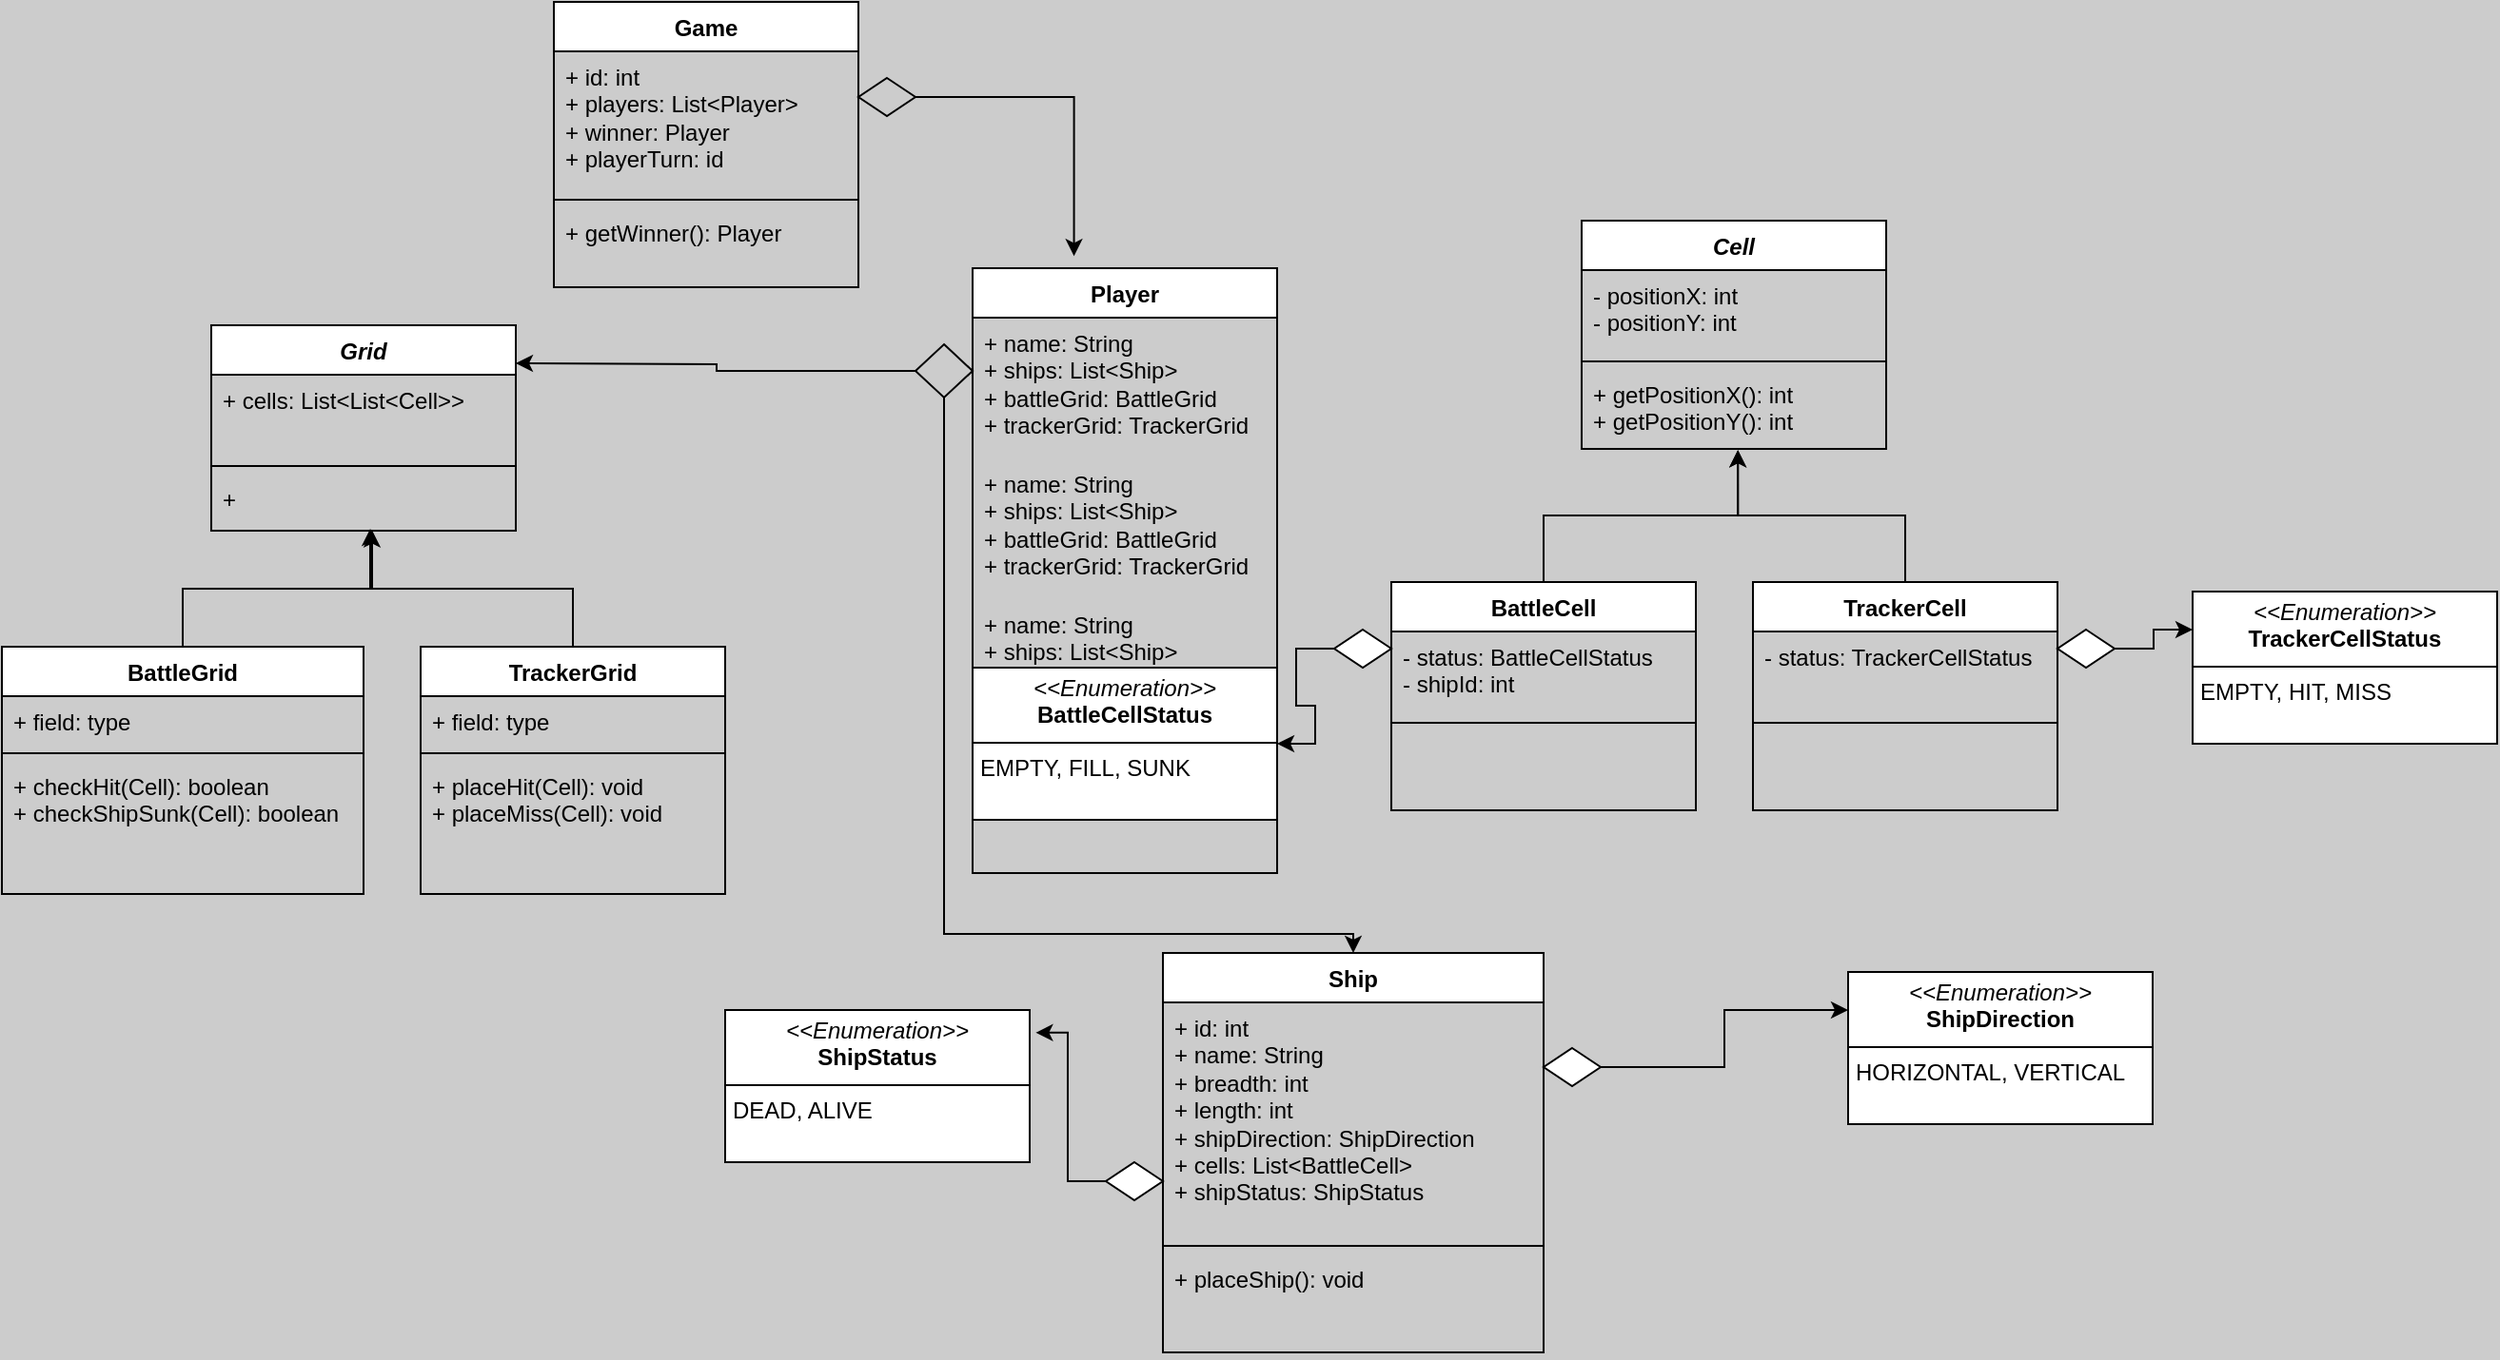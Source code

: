 <mxfile version="24.2.2" type="github">
  <diagram name="Page-1" id="HNZTpzIFgSSQlE6u4Qn5">
    <mxGraphModel dx="1035" dy="541" grid="1" gridSize="10" guides="1" tooltips="1" connect="1" arrows="1" fold="1" page="1" pageScale="1" pageWidth="827" pageHeight="1169" background="#CCCCCC" math="0" shadow="0">
      <root>
        <mxCell id="0" />
        <mxCell id="1" parent="0" />
        <mxCell id="uYlPlDUGGUh-QlmF1Fi3-5" value="Player" style="swimlane;fontStyle=1;align=center;verticalAlign=top;childLayout=stackLayout;horizontal=1;startSize=26;horizontalStack=0;resizeParent=1;resizeParentMax=0;resizeLast=0;collapsible=1;marginBottom=0;whiteSpace=wrap;html=1;" parent="1" vertex="1">
          <mxGeometry x="520" y="350" width="160" height="318" as="geometry" />
        </mxCell>
        <mxCell id="Ckrx8qadZy-HhUMxzCFk-13" value="+ name: String&lt;div&gt;+ ships: List&amp;lt;Ship&amp;gt;&lt;/div&gt;&lt;div&gt;+ battleGrid: BattleGrid&lt;/div&gt;&lt;div&gt;+ trackerGrid: TrackerGrid&lt;/div&gt;" style="text;strokeColor=none;fillColor=none;align=left;verticalAlign=top;spacingLeft=4;spacingRight=4;overflow=hidden;rotatable=0;points=[[0,0.5],[1,0.5]];portConstraint=eastwest;whiteSpace=wrap;html=1;" vertex="1" parent="uYlPlDUGGUh-QlmF1Fi3-5">
          <mxGeometry y="26" width="160" height="74" as="geometry" />
        </mxCell>
        <mxCell id="Ckrx8qadZy-HhUMxzCFk-10" value="+ name: String&lt;div&gt;+ ships: List&amp;lt;Ship&amp;gt;&lt;/div&gt;&lt;div&gt;+ battleGrid: BattleGrid&lt;/div&gt;&lt;div&gt;+ trackerGrid: TrackerGrid&lt;/div&gt;" style="text;strokeColor=none;fillColor=none;align=left;verticalAlign=top;spacingLeft=4;spacingRight=4;overflow=hidden;rotatable=0;points=[[0,0.5],[1,0.5]];portConstraint=eastwest;whiteSpace=wrap;html=1;" vertex="1" parent="uYlPlDUGGUh-QlmF1Fi3-5">
          <mxGeometry y="100" width="160" height="74" as="geometry" />
        </mxCell>
        <mxCell id="uYlPlDUGGUh-QlmF1Fi3-6" value="+ name: String&lt;div&gt;+ ships: List&amp;lt;Ship&amp;gt;&lt;/div&gt;&lt;div&gt;+ battleGrid: BattleGrid&lt;/div&gt;&lt;div&gt;+ trackerGrid: TrackerGrid&lt;/div&gt;" style="text;strokeColor=none;fillColor=none;align=left;verticalAlign=top;spacingLeft=4;spacingRight=4;overflow=hidden;rotatable=0;points=[[0,0.5],[1,0.5]];portConstraint=eastwest;whiteSpace=wrap;html=1;" parent="uYlPlDUGGUh-QlmF1Fi3-5" vertex="1">
          <mxGeometry y="174" width="160" height="74" as="geometry" />
        </mxCell>
        <mxCell id="uYlPlDUGGUh-QlmF1Fi3-7" value="" style="line;strokeWidth=1;fillColor=none;align=left;verticalAlign=middle;spacingTop=-1;spacingLeft=3;spacingRight=3;rotatable=0;labelPosition=right;points=[];portConstraint=eastwest;strokeColor=inherit;" parent="uYlPlDUGGUh-QlmF1Fi3-5" vertex="1">
          <mxGeometry y="248" width="160" height="8" as="geometry" />
        </mxCell>
        <mxCell id="uYlPlDUGGUh-QlmF1Fi3-8" value="+ placeShip(): void&lt;div&gt;+ makeShot(Cell): void&lt;/div&gt;" style="text;strokeColor=none;fillColor=none;align=left;verticalAlign=top;spacingLeft=4;spacingRight=4;overflow=hidden;rotatable=0;points=[[0,0.5],[1,0.5]];portConstraint=eastwest;whiteSpace=wrap;html=1;" parent="uYlPlDUGGUh-QlmF1Fi3-5" vertex="1">
          <mxGeometry y="256" width="160" height="62" as="geometry" />
        </mxCell>
        <mxCell id="ThKP_doxQ3rzcAWRNMs7-15" value="" style="group" parent="1" vertex="1" connectable="0">
          <mxGeometry x="10" y="380" width="380" height="299" as="geometry" />
        </mxCell>
        <mxCell id="uYlPlDUGGUh-QlmF1Fi3-14" value="&lt;i&gt;Grid&lt;/i&gt;" style="swimlane;fontStyle=1;align=center;verticalAlign=top;childLayout=stackLayout;horizontal=1;startSize=26;horizontalStack=0;resizeParent=1;resizeParentMax=0;resizeLast=0;collapsible=1;marginBottom=0;whiteSpace=wrap;html=1;" parent="ThKP_doxQ3rzcAWRNMs7-15" vertex="1">
          <mxGeometry x="110" width="160" height="108" as="geometry" />
        </mxCell>
        <mxCell id="uYlPlDUGGUh-QlmF1Fi3-15" value="+ cells: List&amp;lt;List&amp;lt;Cell&amp;gt;&amp;gt;&lt;div&gt;&lt;br&gt;&lt;/div&gt;" style="text;strokeColor=none;fillColor=none;align=left;verticalAlign=top;spacingLeft=4;spacingRight=4;overflow=hidden;rotatable=0;points=[[0,0.5],[1,0.5]];portConstraint=eastwest;whiteSpace=wrap;html=1;" parent="uYlPlDUGGUh-QlmF1Fi3-14" vertex="1">
          <mxGeometry y="26" width="160" height="44" as="geometry" />
        </mxCell>
        <mxCell id="uYlPlDUGGUh-QlmF1Fi3-16" value="" style="line;strokeWidth=1;fillColor=none;align=left;verticalAlign=middle;spacingTop=-1;spacingLeft=3;spacingRight=3;rotatable=0;labelPosition=right;points=[];portConstraint=eastwest;strokeColor=inherit;" parent="uYlPlDUGGUh-QlmF1Fi3-14" vertex="1">
          <mxGeometry y="70" width="160" height="8" as="geometry" />
        </mxCell>
        <mxCell id="uYlPlDUGGUh-QlmF1Fi3-17" value="+" style="text;strokeColor=none;fillColor=none;align=left;verticalAlign=top;spacingLeft=4;spacingRight=4;overflow=hidden;rotatable=0;points=[[0,0.5],[1,0.5]];portConstraint=eastwest;whiteSpace=wrap;html=1;" parent="uYlPlDUGGUh-QlmF1Fi3-14" vertex="1">
          <mxGeometry y="78" width="160" height="30" as="geometry" />
        </mxCell>
        <mxCell id="ThKP_doxQ3rzcAWRNMs7-5" value="BattleGrid" style="swimlane;fontStyle=1;align=center;verticalAlign=top;childLayout=stackLayout;horizontal=1;startSize=26;horizontalStack=0;resizeParent=1;resizeParentMax=0;resizeLast=0;collapsible=1;marginBottom=0;whiteSpace=wrap;html=1;" parent="ThKP_doxQ3rzcAWRNMs7-15" vertex="1">
          <mxGeometry y="169" width="190" height="130" as="geometry" />
        </mxCell>
        <mxCell id="ThKP_doxQ3rzcAWRNMs7-6" value="+ field: type" style="text;strokeColor=none;fillColor=none;align=left;verticalAlign=top;spacingLeft=4;spacingRight=4;overflow=hidden;rotatable=0;points=[[0,0.5],[1,0.5]];portConstraint=eastwest;whiteSpace=wrap;html=1;" parent="ThKP_doxQ3rzcAWRNMs7-5" vertex="1">
          <mxGeometry y="26" width="190" height="26" as="geometry" />
        </mxCell>
        <mxCell id="ThKP_doxQ3rzcAWRNMs7-7" value="" style="line;strokeWidth=1;fillColor=none;align=left;verticalAlign=middle;spacingTop=-1;spacingLeft=3;spacingRight=3;rotatable=0;labelPosition=right;points=[];portConstraint=eastwest;strokeColor=inherit;" parent="ThKP_doxQ3rzcAWRNMs7-5" vertex="1">
          <mxGeometry y="52" width="190" height="8" as="geometry" />
        </mxCell>
        <mxCell id="ThKP_doxQ3rzcAWRNMs7-8" value="+ checkHit(Cell): boolean&lt;div&gt;+ checkShipSunk(Cell): boolean&lt;/div&gt;" style="text;strokeColor=none;fillColor=none;align=left;verticalAlign=top;spacingLeft=4;spacingRight=4;overflow=hidden;rotatable=0;points=[[0,0.5],[1,0.5]];portConstraint=eastwest;whiteSpace=wrap;html=1;" parent="ThKP_doxQ3rzcAWRNMs7-5" vertex="1">
          <mxGeometry y="60" width="190" height="70" as="geometry" />
        </mxCell>
        <mxCell id="ThKP_doxQ3rzcAWRNMs7-9" value="TrackerGrid" style="swimlane;fontStyle=1;align=center;verticalAlign=top;childLayout=stackLayout;horizontal=1;startSize=26;horizontalStack=0;resizeParent=1;resizeParentMax=0;resizeLast=0;collapsible=1;marginBottom=0;whiteSpace=wrap;html=1;" parent="ThKP_doxQ3rzcAWRNMs7-15" vertex="1">
          <mxGeometry x="220" y="169" width="160" height="130" as="geometry" />
        </mxCell>
        <mxCell id="ThKP_doxQ3rzcAWRNMs7-10" value="+ field: type" style="text;strokeColor=none;fillColor=none;align=left;verticalAlign=top;spacingLeft=4;spacingRight=4;overflow=hidden;rotatable=0;points=[[0,0.5],[1,0.5]];portConstraint=eastwest;whiteSpace=wrap;html=1;" parent="ThKP_doxQ3rzcAWRNMs7-9" vertex="1">
          <mxGeometry y="26" width="160" height="26" as="geometry" />
        </mxCell>
        <mxCell id="ThKP_doxQ3rzcAWRNMs7-11" value="" style="line;strokeWidth=1;fillColor=none;align=left;verticalAlign=middle;spacingTop=-1;spacingLeft=3;spacingRight=3;rotatable=0;labelPosition=right;points=[];portConstraint=eastwest;strokeColor=inherit;" parent="ThKP_doxQ3rzcAWRNMs7-9" vertex="1">
          <mxGeometry y="52" width="160" height="8" as="geometry" />
        </mxCell>
        <mxCell id="ThKP_doxQ3rzcAWRNMs7-12" value="+ placeHit(Cell): void&lt;div&gt;+ placeMiss(Cell): void&lt;/div&gt;" style="text;strokeColor=none;fillColor=none;align=left;verticalAlign=top;spacingLeft=4;spacingRight=4;overflow=hidden;rotatable=0;points=[[0,0.5],[1,0.5]];portConstraint=eastwest;whiteSpace=wrap;html=1;" parent="ThKP_doxQ3rzcAWRNMs7-9" vertex="1">
          <mxGeometry y="60" width="160" height="70" as="geometry" />
        </mxCell>
        <mxCell id="ThKP_doxQ3rzcAWRNMs7-13" style="edgeStyle=orthogonalEdgeStyle;rounded=0;orthogonalLoop=1;jettySize=auto;html=1;entryX=0.522;entryY=0.967;entryDx=0;entryDy=0;entryPerimeter=0;" parent="ThKP_doxQ3rzcAWRNMs7-15" source="ThKP_doxQ3rzcAWRNMs7-5" target="uYlPlDUGGUh-QlmF1Fi3-17" edge="1">
          <mxGeometry relative="1" as="geometry" />
        </mxCell>
        <mxCell id="ThKP_doxQ3rzcAWRNMs7-14" style="edgeStyle=orthogonalEdgeStyle;rounded=0;orthogonalLoop=1;jettySize=auto;html=1;entryX=0.528;entryY=0.993;entryDx=0;entryDy=0;entryPerimeter=0;" parent="ThKP_doxQ3rzcAWRNMs7-15" source="ThKP_doxQ3rzcAWRNMs7-9" target="uYlPlDUGGUh-QlmF1Fi3-17" edge="1">
          <mxGeometry relative="1" as="geometry" />
        </mxCell>
        <mxCell id="ThKP_doxQ3rzcAWRNMs7-26" value="" style="group" parent="1" vertex="1" connectable="0">
          <mxGeometry x="660" y="325" width="530" height="310" as="geometry" />
        </mxCell>
        <mxCell id="ThKP_doxQ3rzcAWRNMs7-1" value="&lt;i&gt;Cell&lt;/i&gt;" style="swimlane;fontStyle=1;align=center;verticalAlign=top;childLayout=stackLayout;horizontal=1;startSize=26;horizontalStack=0;resizeParent=1;resizeParentMax=0;resizeLast=0;collapsible=1;marginBottom=0;whiteSpace=wrap;html=1;" parent="ThKP_doxQ3rzcAWRNMs7-26" vertex="1">
          <mxGeometry x="180" width="160" height="120" as="geometry" />
        </mxCell>
        <mxCell id="ThKP_doxQ3rzcAWRNMs7-2" value="- positionX: int&lt;div&gt;- positionY: int&lt;/div&gt;" style="text;strokeColor=none;fillColor=none;align=left;verticalAlign=top;spacingLeft=4;spacingRight=4;overflow=hidden;rotatable=0;points=[[0,0.5],[1,0.5]];portConstraint=eastwest;whiteSpace=wrap;html=1;" parent="ThKP_doxQ3rzcAWRNMs7-1" vertex="1">
          <mxGeometry y="26" width="160" height="44" as="geometry" />
        </mxCell>
        <mxCell id="ThKP_doxQ3rzcAWRNMs7-3" value="" style="line;strokeWidth=1;fillColor=none;align=left;verticalAlign=middle;spacingTop=-1;spacingLeft=3;spacingRight=3;rotatable=0;labelPosition=right;points=[];portConstraint=eastwest;strokeColor=inherit;" parent="ThKP_doxQ3rzcAWRNMs7-1" vertex="1">
          <mxGeometry y="70" width="160" height="8" as="geometry" />
        </mxCell>
        <mxCell id="ThKP_doxQ3rzcAWRNMs7-4" value="+ getPositionX(): int&lt;div&gt;+ getPositionY(): int&lt;br&gt;&lt;/div&gt;" style="text;strokeColor=none;fillColor=none;align=left;verticalAlign=top;spacingLeft=4;spacingRight=4;overflow=hidden;rotatable=0;points=[[0,0.5],[1,0.5]];portConstraint=eastwest;whiteSpace=wrap;html=1;" parent="ThKP_doxQ3rzcAWRNMs7-1" vertex="1">
          <mxGeometry y="78" width="160" height="42" as="geometry" />
        </mxCell>
        <mxCell id="ThKP_doxQ3rzcAWRNMs7-16" value="BattleCell" style="swimlane;fontStyle=1;align=center;verticalAlign=top;childLayout=stackLayout;horizontal=1;startSize=26;horizontalStack=0;resizeParent=1;resizeParentMax=0;resizeLast=0;collapsible=1;marginBottom=0;whiteSpace=wrap;html=1;" parent="ThKP_doxQ3rzcAWRNMs7-26" vertex="1">
          <mxGeometry x="80" y="190" width="160" height="120" as="geometry" />
        </mxCell>
        <mxCell id="ThKP_doxQ3rzcAWRNMs7-17" value="- status: BattleCellStatus&lt;div&gt;- shipId: int&lt;/div&gt;" style="text;strokeColor=none;fillColor=none;align=left;verticalAlign=top;spacingLeft=4;spacingRight=4;overflow=hidden;rotatable=0;points=[[0,0.5],[1,0.5]];portConstraint=eastwest;whiteSpace=wrap;html=1;" parent="ThKP_doxQ3rzcAWRNMs7-16" vertex="1">
          <mxGeometry y="26" width="160" height="44" as="geometry" />
        </mxCell>
        <mxCell id="ThKP_doxQ3rzcAWRNMs7-18" value="" style="line;strokeWidth=1;fillColor=none;align=left;verticalAlign=middle;spacingTop=-1;spacingLeft=3;spacingRight=3;rotatable=0;labelPosition=right;points=[];portConstraint=eastwest;strokeColor=inherit;" parent="ThKP_doxQ3rzcAWRNMs7-16" vertex="1">
          <mxGeometry y="70" width="160" height="8" as="geometry" />
        </mxCell>
        <mxCell id="ThKP_doxQ3rzcAWRNMs7-19" value="&lt;div&gt;&lt;br&gt;&lt;/div&gt;" style="text;strokeColor=none;fillColor=none;align=left;verticalAlign=top;spacingLeft=4;spacingRight=4;overflow=hidden;rotatable=0;points=[[0,0.5],[1,0.5]];portConstraint=eastwest;whiteSpace=wrap;html=1;" parent="ThKP_doxQ3rzcAWRNMs7-16" vertex="1">
          <mxGeometry y="78" width="160" height="42" as="geometry" />
        </mxCell>
        <mxCell id="ThKP_doxQ3rzcAWRNMs7-20" value="TrackerCell" style="swimlane;fontStyle=1;align=center;verticalAlign=top;childLayout=stackLayout;horizontal=1;startSize=26;horizontalStack=0;resizeParent=1;resizeParentMax=0;resizeLast=0;collapsible=1;marginBottom=0;whiteSpace=wrap;html=1;" parent="ThKP_doxQ3rzcAWRNMs7-26" vertex="1">
          <mxGeometry x="270" y="190" width="160" height="120" as="geometry" />
        </mxCell>
        <mxCell id="ThKP_doxQ3rzcAWRNMs7-21" value="- status: TrackerCellStatus" style="text;strokeColor=none;fillColor=none;align=left;verticalAlign=top;spacingLeft=4;spacingRight=4;overflow=hidden;rotatable=0;points=[[0,0.5],[1,0.5]];portConstraint=eastwest;whiteSpace=wrap;html=1;" parent="ThKP_doxQ3rzcAWRNMs7-20" vertex="1">
          <mxGeometry y="26" width="160" height="44" as="geometry" />
        </mxCell>
        <mxCell id="ThKP_doxQ3rzcAWRNMs7-22" value="" style="line;strokeWidth=1;fillColor=none;align=left;verticalAlign=middle;spacingTop=-1;spacingLeft=3;spacingRight=3;rotatable=0;labelPosition=right;points=[];portConstraint=eastwest;strokeColor=inherit;" parent="ThKP_doxQ3rzcAWRNMs7-20" vertex="1">
          <mxGeometry y="70" width="160" height="8" as="geometry" />
        </mxCell>
        <mxCell id="ThKP_doxQ3rzcAWRNMs7-23" value="&lt;div&gt;&lt;br&gt;&lt;/div&gt;" style="text;strokeColor=none;fillColor=none;align=left;verticalAlign=top;spacingLeft=4;spacingRight=4;overflow=hidden;rotatable=0;points=[[0,0.5],[1,0.5]];portConstraint=eastwest;whiteSpace=wrap;html=1;" parent="ThKP_doxQ3rzcAWRNMs7-20" vertex="1">
          <mxGeometry y="78" width="160" height="42" as="geometry" />
        </mxCell>
        <mxCell id="ThKP_doxQ3rzcAWRNMs7-24" style="edgeStyle=orthogonalEdgeStyle;rounded=0;orthogonalLoop=1;jettySize=auto;html=1;entryX=0.513;entryY=1.014;entryDx=0;entryDy=0;entryPerimeter=0;" parent="ThKP_doxQ3rzcAWRNMs7-26" source="ThKP_doxQ3rzcAWRNMs7-16" target="ThKP_doxQ3rzcAWRNMs7-4" edge="1">
          <mxGeometry relative="1" as="geometry" />
        </mxCell>
        <mxCell id="ThKP_doxQ3rzcAWRNMs7-25" style="edgeStyle=orthogonalEdgeStyle;rounded=0;orthogonalLoop=1;jettySize=auto;html=1;entryX=0.513;entryY=1.014;entryDx=0;entryDy=0;entryPerimeter=0;" parent="ThKP_doxQ3rzcAWRNMs7-26" source="ThKP_doxQ3rzcAWRNMs7-20" target="ThKP_doxQ3rzcAWRNMs7-4" edge="1">
          <mxGeometry relative="1" as="geometry" />
        </mxCell>
        <mxCell id="ThKP_doxQ3rzcAWRNMs7-29" value="" style="rhombus;whiteSpace=wrap;html=1;" parent="ThKP_doxQ3rzcAWRNMs7-26" vertex="1">
          <mxGeometry x="50" y="215" width="30" height="20" as="geometry" />
        </mxCell>
        <mxCell id="ThKP_doxQ3rzcAWRNMs7-31" value="" style="rhombus;whiteSpace=wrap;html=1;" parent="ThKP_doxQ3rzcAWRNMs7-26" vertex="1">
          <mxGeometry x="430" y="215" width="30" height="20" as="geometry" />
        </mxCell>
        <mxCell id="ThKP_doxQ3rzcAWRNMs7-27" value="&lt;p style=&quot;margin:0px;margin-top:4px;text-align:center;&quot;&gt;&lt;i&gt;&amp;lt;&amp;lt;Enumeration&amp;gt;&amp;gt;&lt;/i&gt;&lt;br&gt;&lt;b&gt;BattleCellStatus&lt;/b&gt;&lt;/p&gt;&lt;hr size=&quot;1&quot; style=&quot;border-style:solid;&quot;&gt;&lt;p style=&quot;margin:0px;margin-left:4px;&quot;&gt;EMPTY, FILL, SUNK&lt;/p&gt;" style="verticalAlign=top;align=left;overflow=fill;html=1;whiteSpace=wrap;" parent="1" vertex="1">
          <mxGeometry x="520" y="560" width="160" height="80" as="geometry" />
        </mxCell>
        <mxCell id="ThKP_doxQ3rzcAWRNMs7-28" value="&lt;p style=&quot;margin:0px;margin-top:4px;text-align:center;&quot;&gt;&lt;i&gt;&amp;lt;&amp;lt;Enumeration&amp;gt;&amp;gt;&lt;/i&gt;&lt;br&gt;&lt;b&gt;TrackerCellStatus&lt;/b&gt;&lt;/p&gt;&lt;hr size=&quot;1&quot; style=&quot;border-style:solid;&quot;&gt;&lt;p style=&quot;margin:0px;margin-left:4px;&quot;&gt;EMPTY, HIT, MISS&lt;/p&gt;" style="verticalAlign=top;align=left;overflow=fill;html=1;whiteSpace=wrap;" parent="1" vertex="1">
          <mxGeometry x="1161" y="520" width="160" height="80" as="geometry" />
        </mxCell>
        <mxCell id="ThKP_doxQ3rzcAWRNMs7-30" value="" style="edgeStyle=orthogonalEdgeStyle;rounded=0;orthogonalLoop=1;jettySize=auto;html=1;" parent="1" source="ThKP_doxQ3rzcAWRNMs7-29" target="ThKP_doxQ3rzcAWRNMs7-27" edge="1">
          <mxGeometry relative="1" as="geometry" />
        </mxCell>
        <mxCell id="ThKP_doxQ3rzcAWRNMs7-33" style="edgeStyle=orthogonalEdgeStyle;rounded=0;orthogonalLoop=1;jettySize=auto;html=1;entryX=0;entryY=0.25;entryDx=0;entryDy=0;" parent="1" source="ThKP_doxQ3rzcAWRNMs7-31" target="ThKP_doxQ3rzcAWRNMs7-28" edge="1">
          <mxGeometry relative="1" as="geometry" />
        </mxCell>
        <mxCell id="ThKP_doxQ3rzcAWRNMs7-36" value="" style="group" parent="1" vertex="1" connectable="0">
          <mxGeometry x="620" y="710" width="520" height="190" as="geometry" />
        </mxCell>
        <mxCell id="uYlPlDUGGUh-QlmF1Fi3-9" value="Ship" style="swimlane;fontStyle=1;align=center;verticalAlign=top;childLayout=stackLayout;horizontal=1;startSize=26;horizontalStack=0;resizeParent=1;resizeParentMax=0;resizeLast=0;collapsible=1;marginBottom=0;whiteSpace=wrap;html=1;" parent="ThKP_doxQ3rzcAWRNMs7-36" vertex="1">
          <mxGeometry width="200" height="210" as="geometry" />
        </mxCell>
        <mxCell id="uYlPlDUGGUh-QlmF1Fi3-10" value="&lt;div&gt;+ id: int&lt;/div&gt;+ name: String&lt;div&gt;+ breadth: int&lt;/div&gt;&lt;div&gt;+ length: int&lt;/div&gt;&lt;div&gt;+ shipDirection:&amp;nbsp;&lt;span style=&quot;background-color: initial; text-align: center;&quot;&gt;ShipDirection&lt;/span&gt;&lt;/div&gt;&lt;div&gt;&lt;span style=&quot;background-color: initial; text-align: center;&quot;&gt;+ cells: List&amp;lt;BattleCell&amp;gt;&lt;/span&gt;&lt;/div&gt;&lt;div&gt;&lt;span style=&quot;background-color: initial; text-align: center;&quot;&gt;+ shipStatus: ShipStatus&lt;/span&gt;&lt;/div&gt;" style="text;strokeColor=none;fillColor=none;align=left;verticalAlign=top;spacingLeft=4;spacingRight=4;overflow=hidden;rotatable=0;points=[[0,0.5],[1,0.5]];portConstraint=eastwest;whiteSpace=wrap;html=1;" parent="uYlPlDUGGUh-QlmF1Fi3-9" vertex="1">
          <mxGeometry y="26" width="200" height="124" as="geometry" />
        </mxCell>
        <mxCell id="uYlPlDUGGUh-QlmF1Fi3-11" value="" style="line;strokeWidth=1;fillColor=none;align=left;verticalAlign=middle;spacingTop=-1;spacingLeft=3;spacingRight=3;rotatable=0;labelPosition=right;points=[];portConstraint=eastwest;strokeColor=inherit;" parent="uYlPlDUGGUh-QlmF1Fi3-9" vertex="1">
          <mxGeometry y="150" width="200" height="8" as="geometry" />
        </mxCell>
        <mxCell id="uYlPlDUGGUh-QlmF1Fi3-12" value="+ placeShip(): void" style="text;strokeColor=none;fillColor=none;align=left;verticalAlign=top;spacingLeft=4;spacingRight=4;overflow=hidden;rotatable=0;points=[[0,0.5],[1,0.5]];portConstraint=eastwest;whiteSpace=wrap;html=1;" parent="uYlPlDUGGUh-QlmF1Fi3-9" vertex="1">
          <mxGeometry y="158" width="200" height="52" as="geometry" />
        </mxCell>
        <mxCell id="uYlPlDUGGUh-QlmF1Fi3-13" value="&lt;p style=&quot;margin: 4px 0px 0px; text-align: center;&quot;&gt;&lt;i&gt;&amp;lt;&amp;lt;Enumeration&amp;gt;&amp;gt;&lt;/i&gt;&lt;br&gt;&lt;b&gt;ShipDirection&lt;/b&gt;&lt;/p&gt;&lt;hr style=&quot;border-style: solid;&quot; size=&quot;1&quot;&gt;&lt;p style=&quot;margin: 0px 0px 0px 4px;&quot;&gt;HORIZONTAL, VERTICAL&lt;/p&gt;" style="verticalAlign=top;align=left;overflow=fill;html=1;whiteSpace=wrap;" parent="ThKP_doxQ3rzcAWRNMs7-36" vertex="1">
          <mxGeometry x="360" y="10" width="160" height="80" as="geometry" />
        </mxCell>
        <mxCell id="ThKP_doxQ3rzcAWRNMs7-35" style="edgeStyle=orthogonalEdgeStyle;rounded=0;orthogonalLoop=1;jettySize=auto;html=1;entryX=0;entryY=0.25;entryDx=0;entryDy=0;" parent="ThKP_doxQ3rzcAWRNMs7-36" source="ThKP_doxQ3rzcAWRNMs7-34" target="uYlPlDUGGUh-QlmF1Fi3-13" edge="1">
          <mxGeometry relative="1" as="geometry" />
        </mxCell>
        <mxCell id="ThKP_doxQ3rzcAWRNMs7-34" value="" style="rhombus;whiteSpace=wrap;html=1;" parent="ThKP_doxQ3rzcAWRNMs7-36" vertex="1">
          <mxGeometry x="200" y="50" width="30" height="20" as="geometry" />
        </mxCell>
        <mxCell id="ThKP_doxQ3rzcAWRNMs7-37" value="&lt;p style=&quot;margin: 4px 0px 0px; text-align: center;&quot;&gt;&lt;i&gt;&amp;lt;&amp;lt;Enumeration&amp;gt;&amp;gt;&lt;/i&gt;&lt;br&gt;&lt;b&gt;ShipStatus&lt;/b&gt;&lt;/p&gt;&lt;hr style=&quot;border-style: solid;&quot; size=&quot;1&quot;&gt;&lt;p style=&quot;margin: 0px 0px 0px 4px;&quot;&gt;DEAD, ALIVE&lt;/p&gt;" style="verticalAlign=top;align=left;overflow=fill;html=1;whiteSpace=wrap;" parent="1" vertex="1">
          <mxGeometry x="390" y="740" width="160" height="80" as="geometry" />
        </mxCell>
        <mxCell id="Ckrx8qadZy-HhUMxzCFk-1" value="" style="rhombus;whiteSpace=wrap;html=1;" vertex="1" parent="1">
          <mxGeometry x="590" y="820" width="30" height="20" as="geometry" />
        </mxCell>
        <mxCell id="Ckrx8qadZy-HhUMxzCFk-2" style="edgeStyle=orthogonalEdgeStyle;rounded=0;orthogonalLoop=1;jettySize=auto;html=1;entryX=1.02;entryY=0.149;entryDx=0;entryDy=0;entryPerimeter=0;" edge="1" parent="1" source="Ckrx8qadZy-HhUMxzCFk-1" target="ThKP_doxQ3rzcAWRNMs7-37">
          <mxGeometry relative="1" as="geometry" />
        </mxCell>
        <mxCell id="Ckrx8qadZy-HhUMxzCFk-3" value="Game" style="swimlane;fontStyle=1;align=center;verticalAlign=top;childLayout=stackLayout;horizontal=1;startSize=26;horizontalStack=0;resizeParent=1;resizeParentMax=0;resizeLast=0;collapsible=1;marginBottom=0;whiteSpace=wrap;html=1;" vertex="1" parent="1">
          <mxGeometry x="300" y="210" width="160" height="150" as="geometry" />
        </mxCell>
        <mxCell id="Ckrx8qadZy-HhUMxzCFk-4" value="+ id: int&lt;div&gt;+ players: List&amp;lt;Player&amp;gt;&lt;/div&gt;&lt;div&gt;+ winner: Player&lt;/div&gt;&lt;div&gt;+ playerTurn: id&lt;/div&gt;" style="text;strokeColor=none;fillColor=none;align=left;verticalAlign=top;spacingLeft=4;spacingRight=4;overflow=hidden;rotatable=0;points=[[0,0.5],[1,0.5]];portConstraint=eastwest;whiteSpace=wrap;html=1;" vertex="1" parent="Ckrx8qadZy-HhUMxzCFk-3">
          <mxGeometry y="26" width="160" height="74" as="geometry" />
        </mxCell>
        <mxCell id="Ckrx8qadZy-HhUMxzCFk-5" value="" style="line;strokeWidth=1;fillColor=none;align=left;verticalAlign=middle;spacingTop=-1;spacingLeft=3;spacingRight=3;rotatable=0;labelPosition=right;points=[];portConstraint=eastwest;strokeColor=inherit;" vertex="1" parent="Ckrx8qadZy-HhUMxzCFk-3">
          <mxGeometry y="100" width="160" height="8" as="geometry" />
        </mxCell>
        <mxCell id="Ckrx8qadZy-HhUMxzCFk-6" value="&lt;div&gt;&lt;span style=&quot;background-color: initial;&quot;&gt;+ getWinner(): Player&lt;/span&gt;&lt;br&gt;&lt;/div&gt;" style="text;strokeColor=none;fillColor=none;align=left;verticalAlign=top;spacingLeft=4;spacingRight=4;overflow=hidden;rotatable=0;points=[[0,0.5],[1,0.5]];portConstraint=eastwest;whiteSpace=wrap;html=1;" vertex="1" parent="Ckrx8qadZy-HhUMxzCFk-3">
          <mxGeometry y="108" width="160" height="42" as="geometry" />
        </mxCell>
        <mxCell id="Ckrx8qadZy-HhUMxzCFk-7" value="" style="rhombus;whiteSpace=wrap;html=1;fillColor=none;" vertex="1" parent="1">
          <mxGeometry x="460" y="250" width="30" height="20" as="geometry" />
        </mxCell>
        <mxCell id="Ckrx8qadZy-HhUMxzCFk-9" style="edgeStyle=orthogonalEdgeStyle;rounded=0;orthogonalLoop=1;jettySize=auto;html=1;entryX=0.333;entryY=-0.02;entryDx=0;entryDy=0;entryPerimeter=0;" edge="1" parent="1" source="Ckrx8qadZy-HhUMxzCFk-7" target="uYlPlDUGGUh-QlmF1Fi3-5">
          <mxGeometry relative="1" as="geometry" />
        </mxCell>
        <mxCell id="Ckrx8qadZy-HhUMxzCFk-16" style="edgeStyle=orthogonalEdgeStyle;rounded=0;orthogonalLoop=1;jettySize=auto;html=1;" edge="1" parent="1" source="Ckrx8qadZy-HhUMxzCFk-14">
          <mxGeometry relative="1" as="geometry">
            <mxPoint x="280" y="400" as="targetPoint" />
          </mxGeometry>
        </mxCell>
        <mxCell id="Ckrx8qadZy-HhUMxzCFk-17" style="edgeStyle=orthogonalEdgeStyle;rounded=0;orthogonalLoop=1;jettySize=auto;html=1;entryX=0.5;entryY=0;entryDx=0;entryDy=0;" edge="1" parent="1" source="Ckrx8qadZy-HhUMxzCFk-14" target="uYlPlDUGGUh-QlmF1Fi3-9">
          <mxGeometry relative="1" as="geometry">
            <Array as="points">
              <mxPoint x="505" y="700" />
              <mxPoint x="720" y="700" />
            </Array>
          </mxGeometry>
        </mxCell>
        <mxCell id="Ckrx8qadZy-HhUMxzCFk-14" value="" style="rhombus;whiteSpace=wrap;html=1;fillColor=none;" vertex="1" parent="1">
          <mxGeometry x="490" y="390" width="30" height="28" as="geometry" />
        </mxCell>
      </root>
    </mxGraphModel>
  </diagram>
</mxfile>
